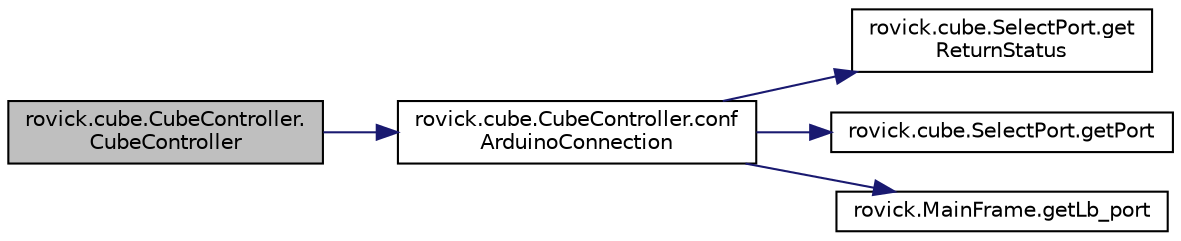 digraph "rovick.cube.CubeController.CubeController"
{
  edge [fontname="Helvetica",fontsize="10",labelfontname="Helvetica",labelfontsize="10"];
  node [fontname="Helvetica",fontsize="10",shape=record];
  rankdir="LR";
  Node0 [label="rovick.cube.CubeController.\lCubeController",height=0.2,width=0.4,color="black", fillcolor="grey75", style="filled", fontcolor="black"];
  Node0 -> Node1 [color="midnightblue",fontsize="10",style="solid",fontname="Helvetica"];
  Node1 [label="rovick.cube.CubeController.conf\lArduinoConnection",height=0.2,width=0.4,color="black", fillcolor="white", style="filled",URL="$classrovick_1_1cube_1_1_cube_controller_a598607922771c1744e2ce04686b09a6a.html#a598607922771c1744e2ce04686b09a6a"];
  Node1 -> Node2 [color="midnightblue",fontsize="10",style="solid",fontname="Helvetica"];
  Node2 [label="rovick.cube.SelectPort.get\lReturnStatus",height=0.2,width=0.4,color="black", fillcolor="white", style="filled",URL="$classrovick_1_1cube_1_1_select_port_a6bc9f69fb18fa82145b7087fc3d51e0a.html#a6bc9f69fb18fa82145b7087fc3d51e0a"];
  Node1 -> Node3 [color="midnightblue",fontsize="10",style="solid",fontname="Helvetica"];
  Node3 [label="rovick.cube.SelectPort.getPort",height=0.2,width=0.4,color="black", fillcolor="white", style="filled",URL="$classrovick_1_1cube_1_1_select_port_ae5fcb6108e1e76f35d5f0361a0b881b7.html#ae5fcb6108e1e76f35d5f0361a0b881b7"];
  Node1 -> Node4 [color="midnightblue",fontsize="10",style="solid",fontname="Helvetica"];
  Node4 [label="rovick.MainFrame.getLb_port",height=0.2,width=0.4,color="black", fillcolor="white", style="filled",URL="$group___getters___y___setters_ga65408892df27e1f5c362a7ab837ef08e.html#ga65408892df27e1f5c362a7ab837ef08e"];
}
